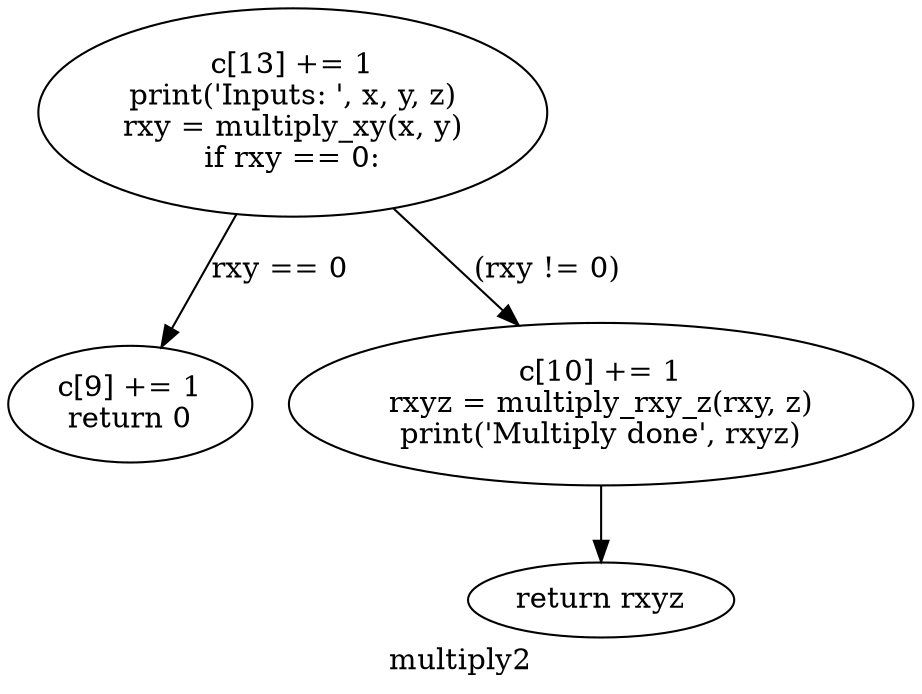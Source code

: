 digraph clustermultiply2 {
	graph [bb="0,0,387.46,327.04",
		label=multiply2,
		lheight=0.22,
		lp="193.73,11.875",
		lwidth=0.71
	];
	node [label="\N"];
	1	[height=1.3946,
		label="c[13] += 1
print('Inputs: ', x, y, z)
rxy = multiply_xy(x, y)
if rxy == 0:
",
		pos="102.53,276.84",
		width=2.8481];
	2	[height=0.77585,
		label="c[9] += 1
return 0
",
		pos="66.53,135.82",
		width=1.3602];
	1 -> 2	[label="rxy == 0",
		lp="108.91,200.76",
		pos="e,73.464,163.59 89.838,226.83 85.407,209.72 80.505,190.79 76.345,174.72"];
	4	[height=1.0852,
		label="c[10] += 1
rxyz = multiply_rxy_z(rxy, z)
print('Multiply done', rxyz)
",
		pos="260.53,135.82",
		width=3.5257];
	1 -> 4	[label="(rxy != 0)",
		lp="222.53,200.76",
		pos="e,219.15,173.23 151.66,232.61 170.43,216.09 191.85,197.25 210.69,180.67"];
	3	[height=0.5,
		label="return rxyz
",
		pos="260.53,41.75",
		width=1.4046];
	4 -> 3	[pos="e,260.53,60.067 260.53,96.306 260.53,87.929 260.53,79.211 260.53,71.301"];
}

